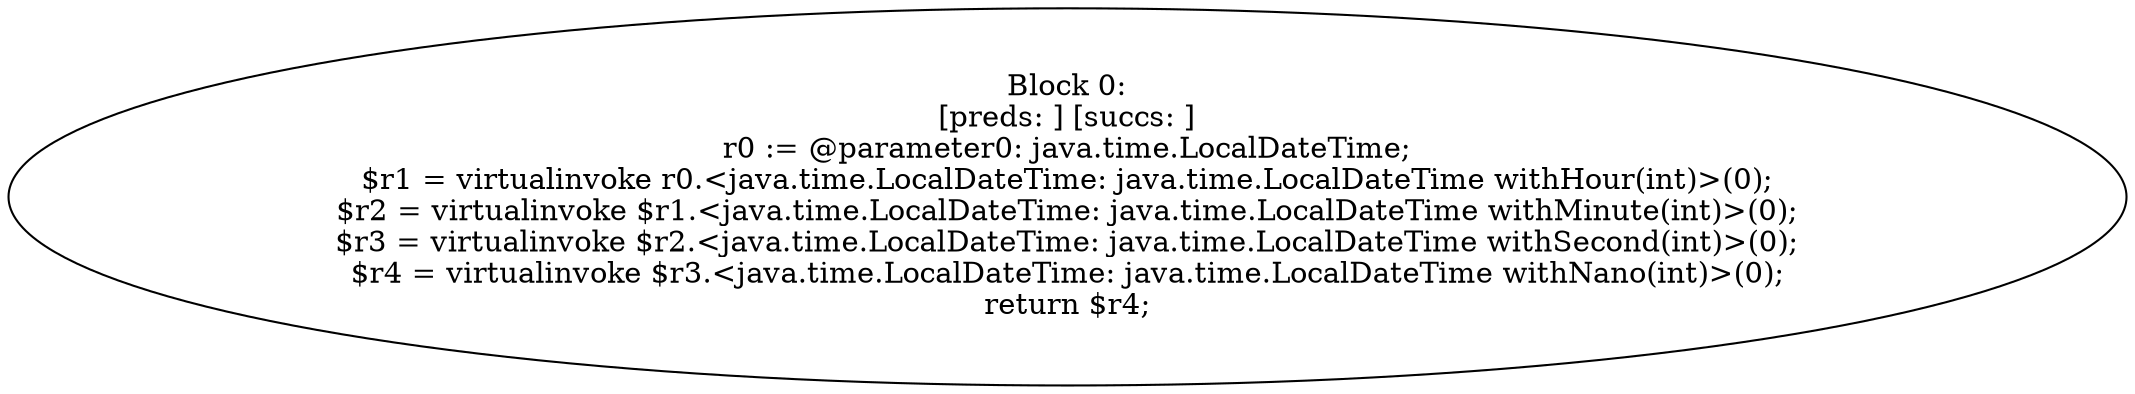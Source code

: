 digraph "unitGraph" {
    "Block 0:
[preds: ] [succs: ]
r0 := @parameter0: java.time.LocalDateTime;
$r1 = virtualinvoke r0.<java.time.LocalDateTime: java.time.LocalDateTime withHour(int)>(0);
$r2 = virtualinvoke $r1.<java.time.LocalDateTime: java.time.LocalDateTime withMinute(int)>(0);
$r3 = virtualinvoke $r2.<java.time.LocalDateTime: java.time.LocalDateTime withSecond(int)>(0);
$r4 = virtualinvoke $r3.<java.time.LocalDateTime: java.time.LocalDateTime withNano(int)>(0);
return $r4;
"
}
